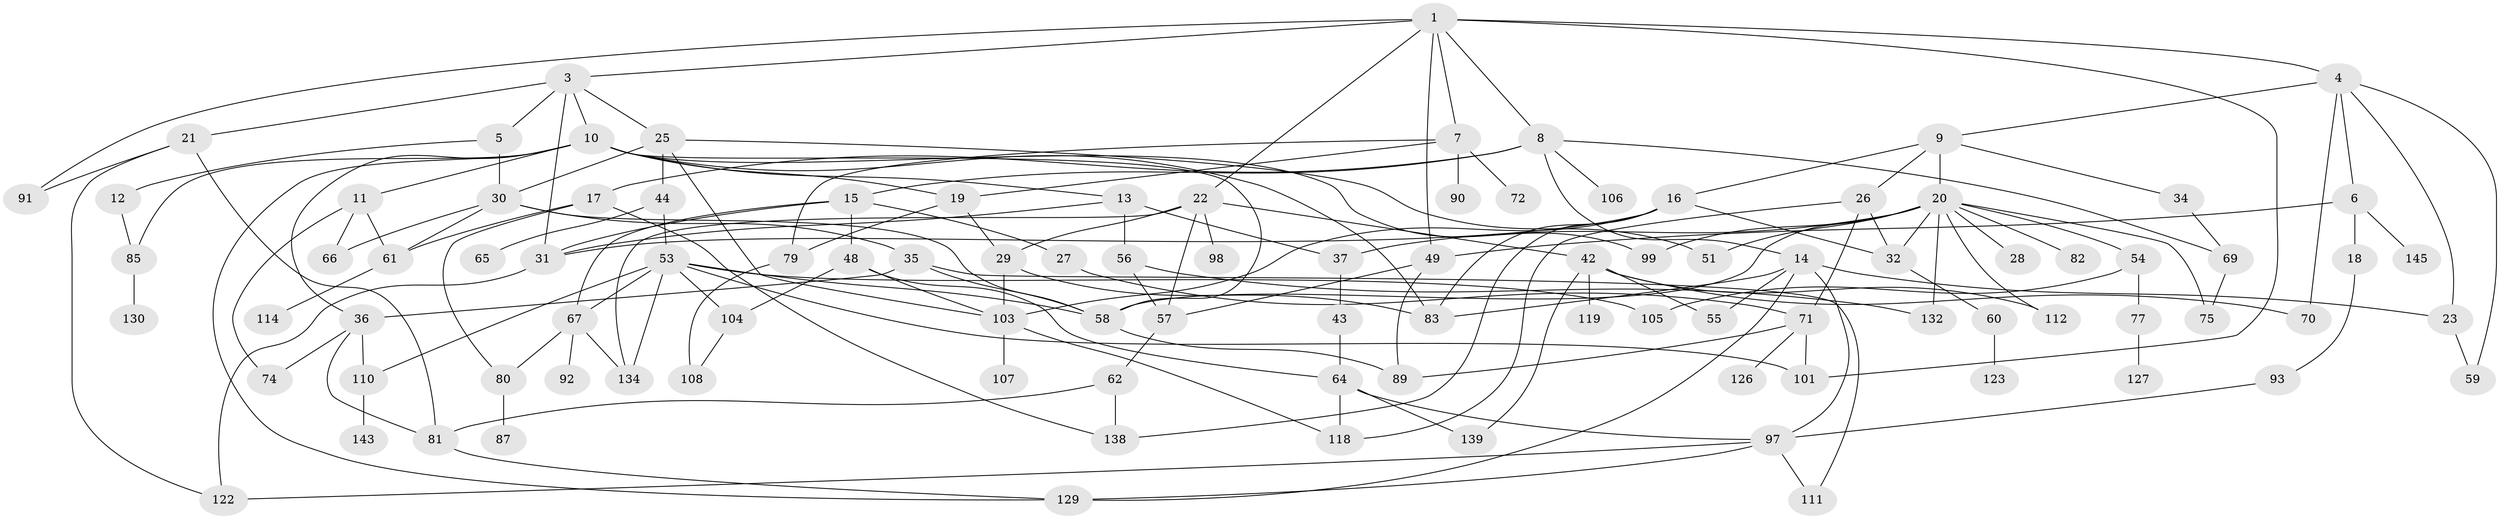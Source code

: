 // Generated by graph-tools (version 1.1) at 2025/23/03/03/25 07:23:30]
// undirected, 101 vertices, 169 edges
graph export_dot {
graph [start="1"]
  node [color=gray90,style=filled];
  1 [super="+2"];
  3;
  4;
  5 [super="+136"];
  6 [super="+24"];
  7 [super="+125"];
  8;
  9;
  10 [super="+88"];
  11 [super="+40"];
  12;
  13 [super="+121"];
  14 [super="+50"];
  15;
  16 [super="+135"];
  17 [super="+95"];
  18;
  19 [super="+52"];
  20 [super="+33"];
  21;
  22 [super="+84"];
  23 [super="+141"];
  25 [super="+124"];
  26 [super="+41"];
  27;
  28;
  29 [super="+38"];
  30;
  31 [super="+117"];
  32 [super="+45"];
  34 [super="+46"];
  35 [super="+120"];
  36 [super="+76"];
  37 [super="+39"];
  42 [super="+47"];
  43 [super="+144"];
  44;
  48 [super="+86"];
  49;
  51 [super="+68"];
  53 [super="+63"];
  54;
  55;
  56 [super="+131"];
  57 [super="+109"];
  58 [super="+96"];
  59;
  60;
  61 [super="+78"];
  62;
  64 [super="+73"];
  65;
  66;
  67 [super="+100"];
  69 [super="+116"];
  70;
  71 [super="+102"];
  72;
  74;
  75;
  77;
  79;
  80;
  81 [super="+140"];
  82;
  83 [super="+94"];
  85;
  87;
  89 [super="+115"];
  90;
  91;
  92;
  93;
  97 [super="+113"];
  98;
  99;
  101;
  103 [super="+133"];
  104;
  105;
  106;
  107;
  108 [super="+128"];
  110;
  111;
  112;
  114;
  118;
  119;
  122;
  123;
  126;
  127;
  129 [super="+142"];
  130;
  132;
  134 [super="+137"];
  138;
  139;
  143;
  145;
  1 -- 101;
  1 -- 3;
  1 -- 4;
  1 -- 7;
  1 -- 8;
  1 -- 49;
  1 -- 22;
  1 -- 91;
  3 -- 5;
  3 -- 10;
  3 -- 21;
  3 -- 25;
  3 -- 31;
  4 -- 6;
  4 -- 9;
  4 -- 23;
  4 -- 59;
  4 -- 70;
  5 -- 12;
  5 -- 30;
  6 -- 18;
  6 -- 145;
  6 -- 49;
  7 -- 72;
  7 -- 90;
  7 -- 79;
  7 -- 19;
  8 -- 14;
  8 -- 15;
  8 -- 17;
  8 -- 106;
  8 -- 69;
  9 -- 16;
  9 -- 20;
  9 -- 26;
  9 -- 34;
  10 -- 11;
  10 -- 13;
  10 -- 19;
  10 -- 36 [weight=2];
  10 -- 85;
  10 -- 99;
  10 -- 58;
  10 -- 129;
  10 -- 83;
  11 -- 61;
  11 -- 74;
  11 -- 66;
  12 -- 85;
  13 -- 37;
  13 -- 56 [weight=2];
  13 -- 31;
  14 -- 23;
  14 -- 97;
  14 -- 83;
  14 -- 55;
  14 -- 129;
  15 -- 27;
  15 -- 31;
  15 -- 48;
  15 -- 67;
  16 -- 32 [weight=2];
  16 -- 83;
  16 -- 103;
  16 -- 138;
  16 -- 31;
  17 -- 80;
  17 -- 138;
  17 -- 61;
  18 -- 93;
  19 -- 29;
  19 -- 79;
  20 -- 28;
  20 -- 54;
  20 -- 75;
  20 -- 99;
  20 -- 132;
  20 -- 112;
  20 -- 82;
  20 -- 58;
  20 -- 37;
  20 -- 32;
  20 -- 51;
  21 -- 122;
  21 -- 91;
  21 -- 81;
  22 -- 42;
  22 -- 98;
  22 -- 57;
  22 -- 134;
  22 -- 29;
  23 -- 59;
  25 -- 44;
  25 -- 51;
  25 -- 30;
  25 -- 103;
  26 -- 32;
  26 -- 118;
  26 -- 71;
  27 -- 71;
  29 -- 83;
  29 -- 103;
  30 -- 35;
  30 -- 58;
  30 -- 66;
  30 -- 61;
  31 -- 122;
  32 -- 60;
  34 -- 69;
  35 -- 111;
  35 -- 58;
  35 -- 36;
  36 -- 110;
  36 -- 74;
  36 -- 81;
  37 -- 43;
  42 -- 119;
  42 -- 112;
  42 -- 70;
  42 -- 139;
  42 -- 55;
  43 -- 64;
  44 -- 53;
  44 -- 65;
  48 -- 64;
  48 -- 104;
  48 -- 103;
  49 -- 57;
  49 -- 89;
  53 -- 134;
  53 -- 58;
  53 -- 101;
  53 -- 104;
  53 -- 105;
  53 -- 110;
  53 -- 67;
  54 -- 77;
  54 -- 105;
  56 -- 132;
  56 -- 57;
  57 -- 62;
  58 -- 89;
  60 -- 123;
  61 -- 114;
  62 -- 138;
  62 -- 81;
  64 -- 139;
  64 -- 118;
  64 -- 97;
  67 -- 80;
  67 -- 92;
  67 -- 134;
  69 -- 75;
  71 -- 89;
  71 -- 101;
  71 -- 126;
  77 -- 127;
  79 -- 108;
  80 -- 87;
  81 -- 129;
  85 -- 130;
  93 -- 97;
  97 -- 111;
  97 -- 122;
  97 -- 129;
  103 -- 107;
  103 -- 118;
  104 -- 108;
  110 -- 143;
}

